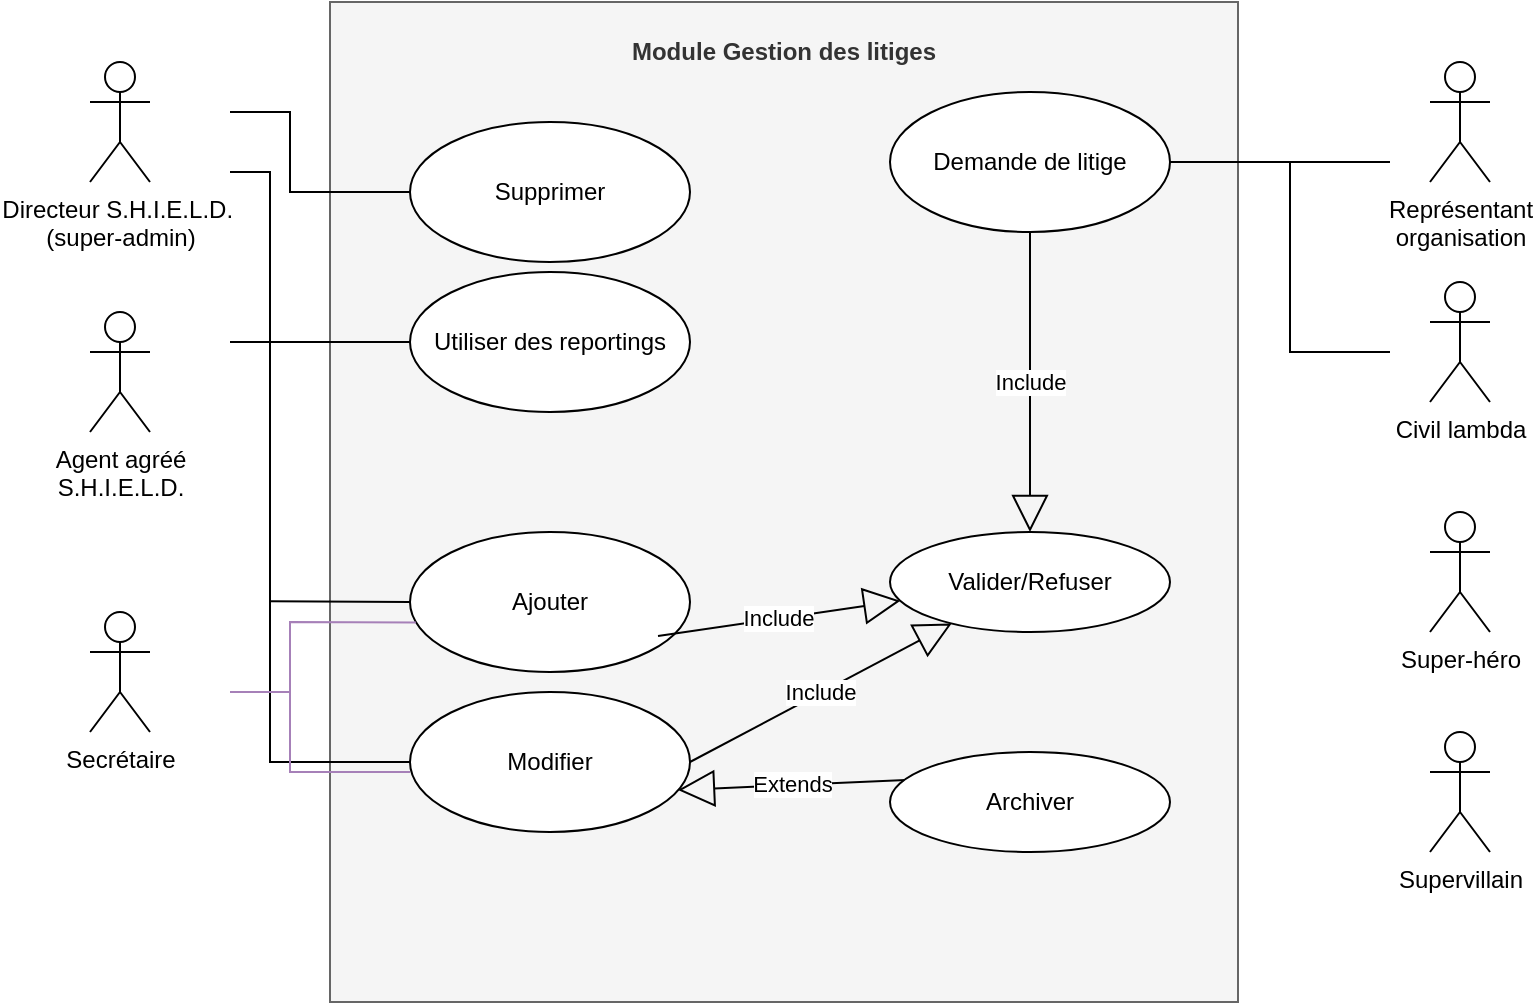 <mxfile version="13.9.9" type="device"><diagram id="wk11NOPjIedyX6vUJzFq" name="Page-1"><mxGraphModel dx="837" dy="1961" grid="1" gridSize="10" guides="1" tooltips="1" connect="1" arrows="1" fold="1" page="1" pageScale="1" pageWidth="827" pageHeight="1169" math="0" shadow="0"><root><mxCell id="0"/><mxCell id="1" parent="0"/><mxCell id="_q3AAJssdalWWh7pRSW1-19" value="&lt;p style=&quot;margin: 0px ; margin-top: 4px ; text-align: center&quot;&gt;&lt;br&gt;&lt;b&gt;Modul&lt;/b&gt;&lt;b&gt;e Gestion des litiges&lt;/b&gt;&lt;/p&gt;" style="verticalAlign=top;align=left;overflow=fill;fontSize=12;fontFamily=Helvetica;html=1;fillColor=#f5f5f5;strokeColor=#666666;fontColor=#333333;" parent="1" vertex="1"><mxGeometry x="200" y="-85" width="454" height="500" as="geometry"/></mxCell><mxCell id="_q3AAJssdalWWh7pRSW1-2" value="Super-héro&lt;br&gt;" style="shape=umlActor;verticalLabelPosition=bottom;verticalAlign=top;html=1;" parent="1" vertex="1"><mxGeometry x="750" y="170" width="30" height="60" as="geometry"/></mxCell><mxCell id="_q3AAJssdalWWh7pRSW1-3" value="Demande de litige" style="ellipse;whiteSpace=wrap;html=1;" parent="1" vertex="1"><mxGeometry x="480" y="-40" width="140" height="70" as="geometry"/></mxCell><mxCell id="_q3AAJssdalWWh7pRSW1-4" value="Civil lambda" style="shape=umlActor;verticalLabelPosition=bottom;verticalAlign=top;html=1;" parent="1" vertex="1"><mxGeometry x="750" y="55" width="30" height="60" as="geometry"/></mxCell><mxCell id="_q3AAJssdalWWh7pRSW1-5" value="Agent agréé &lt;br&gt;S.H.I.E.L.D." style="shape=umlActor;verticalLabelPosition=bottom;verticalAlign=top;html=1;" parent="1" vertex="1"><mxGeometry x="80" y="70" width="30" height="60" as="geometry"/></mxCell><mxCell id="_q3AAJssdalWWh7pRSW1-6" value="Directeur S.H.I.E.L.D.&amp;nbsp;&lt;br&gt;(super-admin)" style="shape=umlActor;verticalLabelPosition=bottom;verticalAlign=top;html=1;" parent="1" vertex="1"><mxGeometry x="80" y="-55" width="30" height="60" as="geometry"/></mxCell><mxCell id="_q3AAJssdalWWh7pRSW1-7" value="Supervillain" style="shape=umlActor;verticalLabelPosition=bottom;verticalAlign=top;html=1;" parent="1" vertex="1"><mxGeometry x="750" y="280" width="30" height="60" as="geometry"/></mxCell><mxCell id="_q3AAJssdalWWh7pRSW1-8" value="Représentant &lt;br&gt;organisation" style="shape=umlActor;verticalLabelPosition=bottom;verticalAlign=top;html=1;" parent="1" vertex="1"><mxGeometry x="750" y="-55" width="30" height="60" as="geometry"/></mxCell><mxCell id="_q3AAJssdalWWh7pRSW1-12" value="Secrétaire" style="shape=umlActor;verticalLabelPosition=bottom;verticalAlign=top;html=1;" parent="1" vertex="1"><mxGeometry x="80" y="220" width="30" height="60" as="geometry"/></mxCell><mxCell id="_q3AAJssdalWWh7pRSW1-20" value="Modifier" style="ellipse;whiteSpace=wrap;html=1;" parent="1" vertex="1"><mxGeometry x="240" y="260" width="140" height="70" as="geometry"/></mxCell><mxCell id="_q3AAJssdalWWh7pRSW1-21" value="Supprimer" style="ellipse;whiteSpace=wrap;html=1;" parent="1" vertex="1"><mxGeometry x="240" y="-25" width="140" height="70" as="geometry"/></mxCell><mxCell id="Dsn1GK6tM6d4FESZUS1b-1" value="Utiliser des reportings" style="ellipse;whiteSpace=wrap;html=1;" parent="1" vertex="1"><mxGeometry x="240" y="50" width="140" height="70" as="geometry"/></mxCell><mxCell id="Dsn1GK6tM6d4FESZUS1b-22" value="Valider/Refuser" style="ellipse;whiteSpace=wrap;html=1;" parent="1" vertex="1"><mxGeometry x="480" y="180" width="140" height="50" as="geometry"/></mxCell><mxCell id="Dsn1GK6tM6d4FESZUS1b-27" value="Include" style="endArrow=block;endSize=16;endFill=0;html=1;exitX=1;exitY=0.5;exitDx=0;exitDy=0;" parent="1" source="_q3AAJssdalWWh7pRSW1-20" target="Dsn1GK6tM6d4FESZUS1b-22" edge="1"><mxGeometry width="160" relative="1" as="geometry"><mxPoint x="484" y="360" as="sourcePoint"/><mxPoint x="644" y="360" as="targetPoint"/></mxGeometry></mxCell><mxCell id="Dsn1GK6tM6d4FESZUS1b-30" value="Extends" style="endArrow=block;endSize=16;endFill=0;html=1;entryX=0.957;entryY=0.7;entryDx=0;entryDy=0;entryPerimeter=0;exitX=0.057;exitY=0.28;exitDx=0;exitDy=0;exitPerimeter=0;" parent="1" source="Dsn1GK6tM6d4FESZUS1b-53" target="_q3AAJssdalWWh7pRSW1-20" edge="1"><mxGeometry width="160" relative="1" as="geometry"><mxPoint x="457.763" y="340.114" as="sourcePoint"/><mxPoint x="644" y="360" as="targetPoint"/></mxGeometry></mxCell><mxCell id="Dsn1GK6tM6d4FESZUS1b-50" value="Ajouter" style="ellipse;whiteSpace=wrap;html=1;" parent="1" vertex="1"><mxGeometry x="240" y="180" width="140" height="70" as="geometry"/></mxCell><mxCell id="Dsn1GK6tM6d4FESZUS1b-53" value="Archiver" style="ellipse;whiteSpace=wrap;html=1;" parent="1" vertex="1"><mxGeometry x="480" y="290" width="140" height="50" as="geometry"/></mxCell><mxCell id="Dsn1GK6tM6d4FESZUS1b-58" value="Include" style="endArrow=block;endSize=16;endFill=0;html=1;exitX=1;exitY=0.5;exitDx=0;exitDy=0;" parent="1" target="Dsn1GK6tM6d4FESZUS1b-22" edge="1"><mxGeometry width="160" relative="1" as="geometry"><mxPoint x="364" y="232" as="sourcePoint"/><mxPoint x="429.711" y="221.891" as="targetPoint"/></mxGeometry></mxCell><mxCell id="Dsn1GK6tM6d4FESZUS1b-63" value="Include" style="endArrow=block;endSize=16;endFill=0;html=1;" parent="1" source="_q3AAJssdalWWh7pRSW1-3" target="Dsn1GK6tM6d4FESZUS1b-22" edge="1"><mxGeometry width="160" relative="1" as="geometry"><mxPoint x="370" y="102" as="sourcePoint"/><mxPoint x="470.238" y="137.417" as="targetPoint"/></mxGeometry></mxCell><mxCell id="UjCVM0EiHbBgCNlsatLU-3" value="" style="endArrow=none;html=1;rounded=0;exitX=1;exitY=0.5;exitDx=0;exitDy=0;" parent="1" source="_q3AAJssdalWWh7pRSW1-3" edge="1"><mxGeometry relative="1" as="geometry"><mxPoint x="540" y="-20" as="sourcePoint"/><mxPoint x="680" y="-5" as="targetPoint"/><Array as="points"><mxPoint x="730" y="-5"/></Array></mxGeometry></mxCell><mxCell id="UjCVM0EiHbBgCNlsatLU-5" value="" style="endArrow=none;html=1;rounded=0;exitX=1;exitY=0.5;exitDx=0;exitDy=0;" parent="1" source="_q3AAJssdalWWh7pRSW1-3" edge="1"><mxGeometry relative="1" as="geometry"><mxPoint x="680" y="-10" as="sourcePoint"/><mxPoint x="730" y="90" as="targetPoint"/><Array as="points"><mxPoint x="680" y="-5"/><mxPoint x="680" y="90"/></Array></mxGeometry></mxCell><mxCell id="UjCVM0EiHbBgCNlsatLU-9" value="" style="endArrow=none;html=1;rounded=0;entryX=0;entryY=0.5;entryDx=0;entryDy=0;" parent="1" target="_q3AAJssdalWWh7pRSW1-20" edge="1"><mxGeometry relative="1" as="geometry"><mxPoint x="150" as="sourcePoint"/><mxPoint x="170" y="300" as="targetPoint"/><Array as="points"><mxPoint x="170"/><mxPoint x="170" y="85"/><mxPoint x="170" y="295"/></Array></mxGeometry></mxCell><mxCell id="WhHybJAU0gh5kcPfN3qW-1" value="" style="endArrow=none;html=1;rounded=0;entryX=0;entryY=0.5;entryDx=0;entryDy=0;" parent="1" target="_q3AAJssdalWWh7pRSW1-21" edge="1"><mxGeometry relative="1" as="geometry"><mxPoint x="150" y="-30" as="sourcePoint"/><mxPoint x="370" y="140" as="targetPoint"/><Array as="points"><mxPoint x="180" y="-30"/><mxPoint x="180" y="10"/></Array></mxGeometry></mxCell><mxCell id="WhHybJAU0gh5kcPfN3qW-2" value="" style="endArrow=none;html=1;rounded=0;entryX=0;entryY=0.5;entryDx=0;entryDy=0;" parent="1" target="Dsn1GK6tM6d4FESZUS1b-50" edge="1"><mxGeometry relative="1" as="geometry"><mxPoint x="170" y="214.66" as="sourcePoint"/><mxPoint x="330" y="214.66" as="targetPoint"/></mxGeometry></mxCell><mxCell id="WhHybJAU0gh5kcPfN3qW-3" value="" style="endArrow=none;html=1;rounded=0;entryX=0;entryY=0.5;entryDx=0;entryDy=0;" parent="1" target="Dsn1GK6tM6d4FESZUS1b-1" edge="1"><mxGeometry relative="1" as="geometry"><mxPoint x="170" y="85" as="sourcePoint"/><mxPoint x="300" y="105" as="targetPoint"/></mxGeometry></mxCell><mxCell id="WhHybJAU0gh5kcPfN3qW-4" value="" style="endArrow=none;html=1;rounded=0;entryX=0;entryY=0.5;entryDx=0;entryDy=0;" parent="1" target="Dsn1GK6tM6d4FESZUS1b-1" edge="1"><mxGeometry relative="1" as="geometry"><mxPoint x="150" y="85" as="sourcePoint"/><mxPoint x="220" y="85" as="targetPoint"/></mxGeometry></mxCell><mxCell id="WhHybJAU0gh5kcPfN3qW-5" value="" style="endArrow=none;html=1;rounded=0;entryX=0.021;entryY=0.646;entryDx=0;entryDy=0;strokeColor=#A680B8;entryPerimeter=0;" parent="1" target="Dsn1GK6tM6d4FESZUS1b-50" edge="1"><mxGeometry relative="1" as="geometry"><mxPoint x="150" y="260" as="sourcePoint"/><mxPoint x="250" y="230" as="targetPoint"/><Array as="points"><mxPoint x="180" y="260"/><mxPoint x="180" y="225"/></Array></mxGeometry></mxCell><mxCell id="WhHybJAU0gh5kcPfN3qW-6" value="" style="endArrow=none;html=1;rounded=0;entryX=0;entryY=0.571;entryDx=0;entryDy=0;strokeColor=#A680B8;entryPerimeter=0;" parent="1" target="_q3AAJssdalWWh7pRSW1-20" edge="1"><mxGeometry relative="1" as="geometry"><mxPoint x="180" y="260" as="sourcePoint"/><mxPoint x="200" y="400" as="targetPoint"/><Array as="points"><mxPoint x="180" y="300"/></Array></mxGeometry></mxCell></root></mxGraphModel></diagram></mxfile>